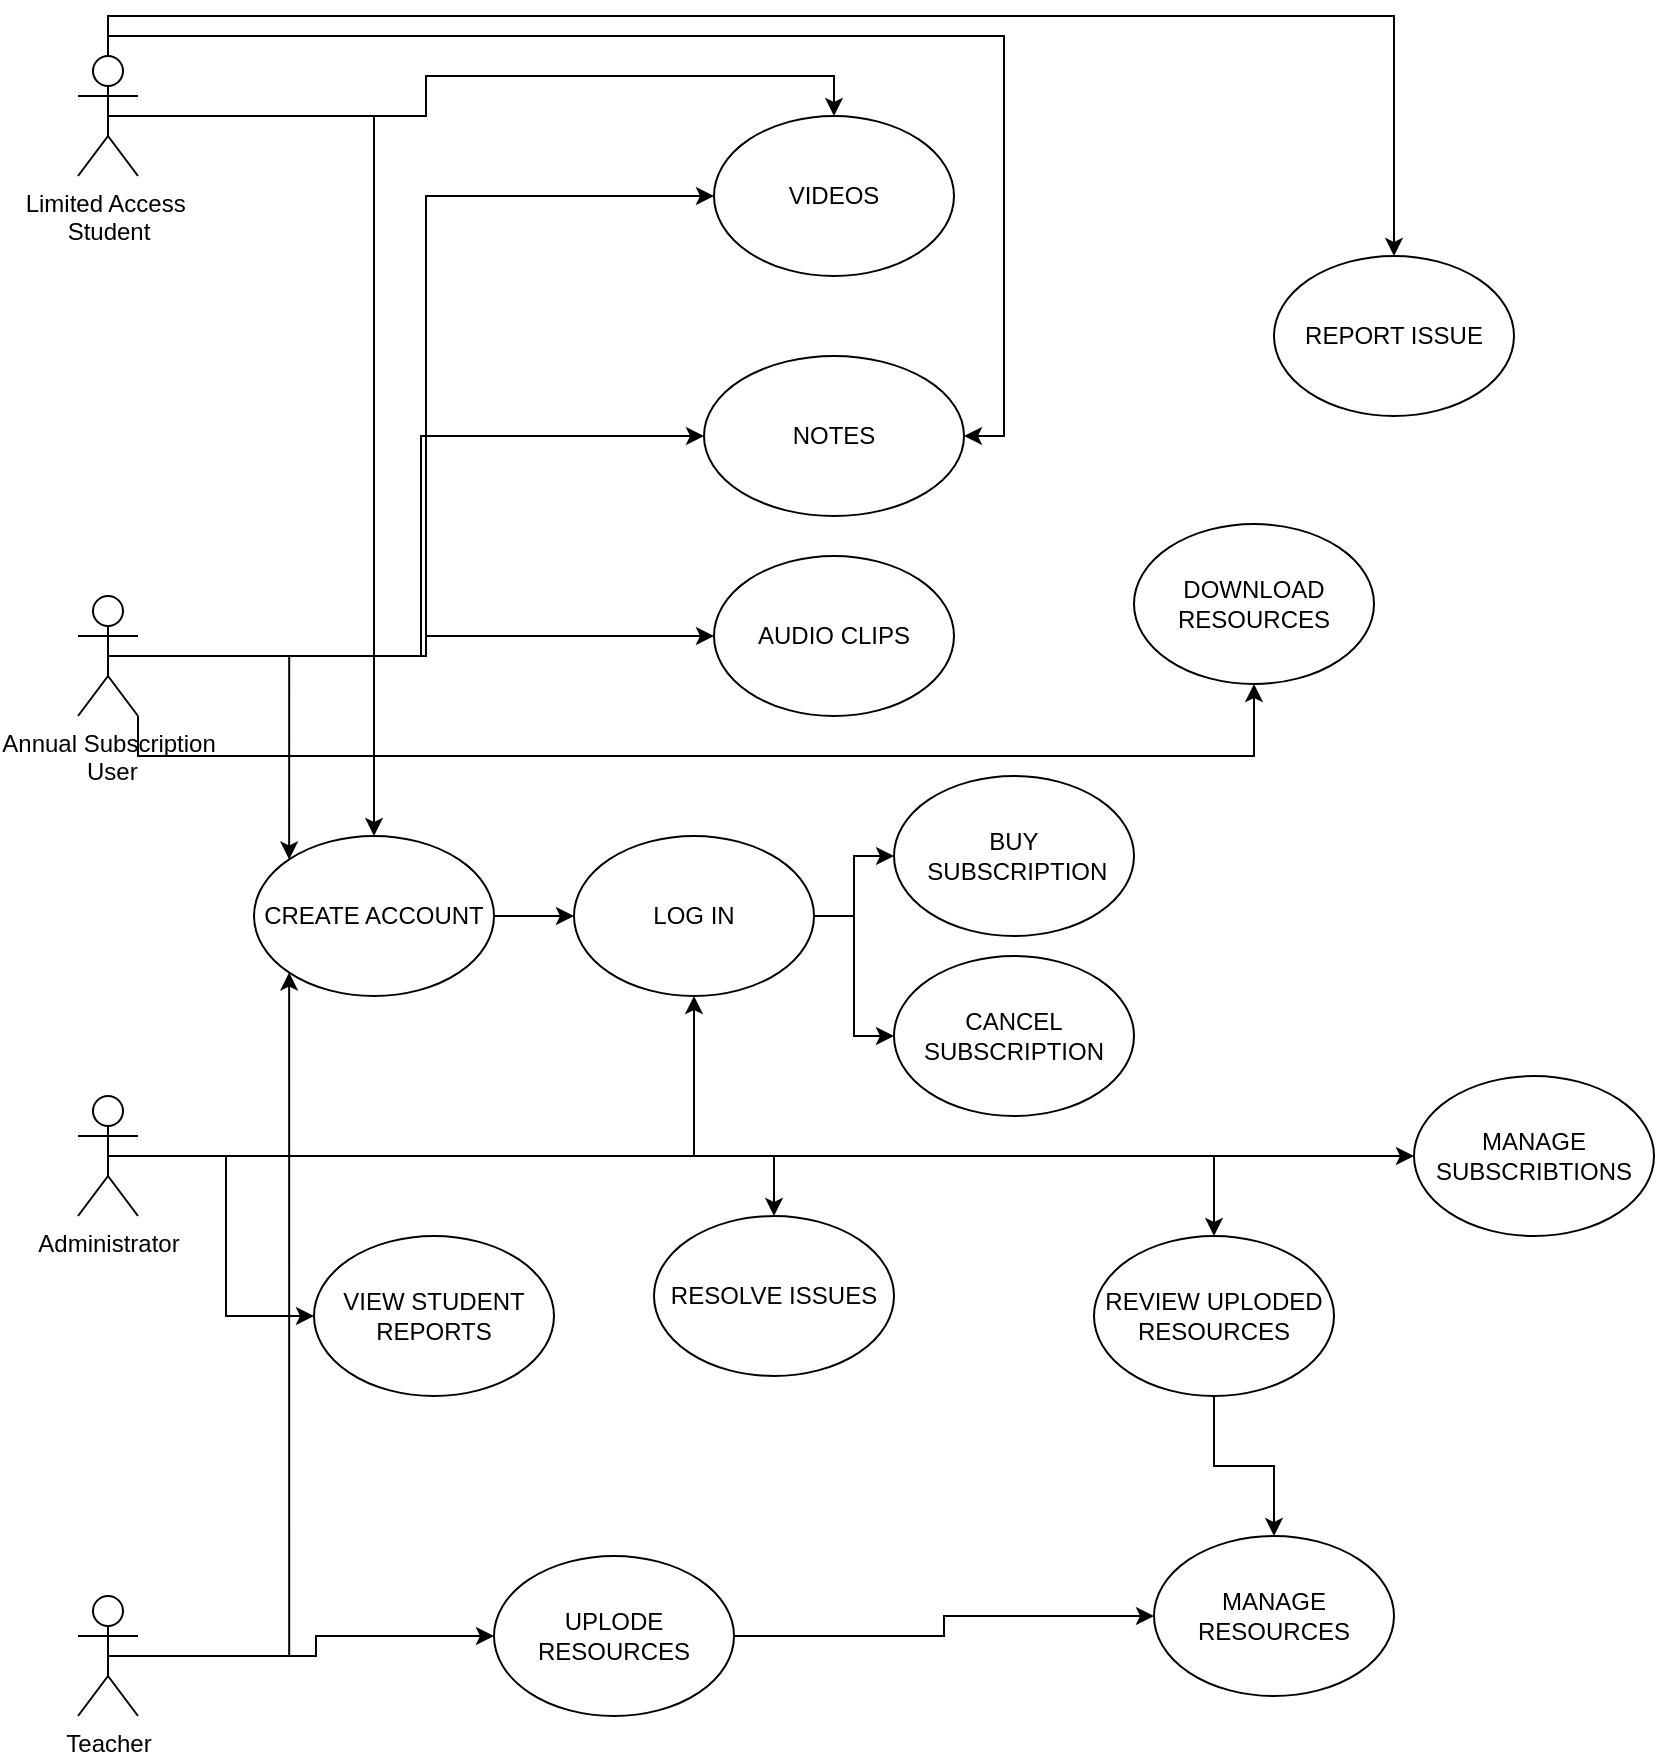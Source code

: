<mxfile version="24.4.13" type="github">
  <diagram name="Page-1" id="Qnp5LoeZeAwPcRKXfv9F">
    <mxGraphModel dx="2356" dy="594" grid="1" gridSize="10" guides="1" tooltips="1" connect="1" arrows="1" fold="1" page="1" pageScale="1" pageWidth="1169" pageHeight="827" math="0" shadow="0">
      <root>
        <mxCell id="0" />
        <mxCell id="1" parent="0" />
        <mxCell id="VknYY6ntaXjLvS-RHZ1p-62" style="edgeStyle=orthogonalEdgeStyle;rounded=0;orthogonalLoop=1;jettySize=auto;html=1;exitX=0.5;exitY=0.5;exitDx=0;exitDy=0;exitPerimeter=0;entryX=0;entryY=0;entryDx=0;entryDy=0;" edge="1" parent="1" source="VknYY6ntaXjLvS-RHZ1p-2" target="VknYY6ntaXjLvS-RHZ1p-52">
          <mxGeometry relative="1" as="geometry" />
        </mxCell>
        <mxCell id="VknYY6ntaXjLvS-RHZ1p-69" style="edgeStyle=orthogonalEdgeStyle;rounded=0;orthogonalLoop=1;jettySize=auto;html=1;exitX=0.5;exitY=0.5;exitDx=0;exitDy=0;exitPerimeter=0;entryX=0;entryY=0.5;entryDx=0;entryDy=0;" edge="1" parent="1" source="VknYY6ntaXjLvS-RHZ1p-2" target="VknYY6ntaXjLvS-RHZ1p-21">
          <mxGeometry relative="1" as="geometry" />
        </mxCell>
        <mxCell id="VknYY6ntaXjLvS-RHZ1p-70" style="edgeStyle=orthogonalEdgeStyle;rounded=0;orthogonalLoop=1;jettySize=auto;html=1;exitX=0.5;exitY=0.5;exitDx=0;exitDy=0;exitPerimeter=0;entryX=0;entryY=0.5;entryDx=0;entryDy=0;" edge="1" parent="1" source="VknYY6ntaXjLvS-RHZ1p-2" target="VknYY6ntaXjLvS-RHZ1p-26">
          <mxGeometry relative="1" as="geometry" />
        </mxCell>
        <mxCell id="VknYY6ntaXjLvS-RHZ1p-71" style="edgeStyle=orthogonalEdgeStyle;rounded=0;orthogonalLoop=1;jettySize=auto;html=1;exitX=0.5;exitY=0.5;exitDx=0;exitDy=0;exitPerimeter=0;entryX=0;entryY=0.5;entryDx=0;entryDy=0;" edge="1" parent="1" source="VknYY6ntaXjLvS-RHZ1p-2" target="VknYY6ntaXjLvS-RHZ1p-15">
          <mxGeometry relative="1" as="geometry" />
        </mxCell>
        <mxCell id="VknYY6ntaXjLvS-RHZ1p-73" style="edgeStyle=orthogonalEdgeStyle;rounded=0;orthogonalLoop=1;jettySize=auto;html=1;exitX=1;exitY=1;exitDx=0;exitDy=0;exitPerimeter=0;entryX=0.5;entryY=1;entryDx=0;entryDy=0;" edge="1" parent="1" source="VknYY6ntaXjLvS-RHZ1p-2" target="VknYY6ntaXjLvS-RHZ1p-24">
          <mxGeometry relative="1" as="geometry" />
        </mxCell>
        <mxCell id="VknYY6ntaXjLvS-RHZ1p-2" value="&lt;div&gt;Annual Subscription&lt;/div&gt;&lt;div&gt;&amp;nbsp;User&lt;/div&gt;" style="shape=umlActor;verticalLabelPosition=bottom;verticalAlign=top;html=1;outlineConnect=0;" vertex="1" parent="1">
          <mxGeometry x="32" y="370" width="30" height="60" as="geometry" />
        </mxCell>
        <mxCell id="VknYY6ntaXjLvS-RHZ1p-55" style="edgeStyle=orthogonalEdgeStyle;rounded=0;orthogonalLoop=1;jettySize=auto;html=1;exitX=0.5;exitY=0.5;exitDx=0;exitDy=0;exitPerimeter=0;" edge="1" parent="1" source="VknYY6ntaXjLvS-RHZ1p-5" target="VknYY6ntaXjLvS-RHZ1p-52">
          <mxGeometry relative="1" as="geometry" />
        </mxCell>
        <mxCell id="VknYY6ntaXjLvS-RHZ1p-68" style="edgeStyle=orthogonalEdgeStyle;rounded=0;orthogonalLoop=1;jettySize=auto;html=1;exitX=0.5;exitY=0.5;exitDx=0;exitDy=0;exitPerimeter=0;entryX=0.5;entryY=0;entryDx=0;entryDy=0;" edge="1" parent="1" source="VknYY6ntaXjLvS-RHZ1p-5" target="VknYY6ntaXjLvS-RHZ1p-15">
          <mxGeometry relative="1" as="geometry" />
        </mxCell>
        <mxCell id="VknYY6ntaXjLvS-RHZ1p-72" style="edgeStyle=orthogonalEdgeStyle;rounded=0;orthogonalLoop=1;jettySize=auto;html=1;exitX=0.5;exitY=0.5;exitDx=0;exitDy=0;exitPerimeter=0;entryX=1;entryY=0.5;entryDx=0;entryDy=0;" edge="1" parent="1" source="VknYY6ntaXjLvS-RHZ1p-5" target="VknYY6ntaXjLvS-RHZ1p-21">
          <mxGeometry relative="1" as="geometry">
            <Array as="points">
              <mxPoint x="47" y="90" />
              <mxPoint x="495" y="90" />
              <mxPoint x="495" y="290" />
            </Array>
          </mxGeometry>
        </mxCell>
        <mxCell id="VknYY6ntaXjLvS-RHZ1p-74" style="edgeStyle=orthogonalEdgeStyle;rounded=0;orthogonalLoop=1;jettySize=auto;html=1;exitX=0.5;exitY=0;exitDx=0;exitDy=0;exitPerimeter=0;entryX=0.5;entryY=0;entryDx=0;entryDy=0;" edge="1" parent="1" source="VknYY6ntaXjLvS-RHZ1p-5" target="VknYY6ntaXjLvS-RHZ1p-31">
          <mxGeometry relative="1" as="geometry" />
        </mxCell>
        <mxCell id="VknYY6ntaXjLvS-RHZ1p-5" value="&lt;div&gt;Limited Access&amp;nbsp;&lt;/div&gt;&lt;div&gt;Student&lt;/div&gt;" style="shape=umlActor;verticalLabelPosition=bottom;verticalAlign=top;html=1;outlineConnect=0;" vertex="1" parent="1">
          <mxGeometry x="32" y="100" width="30" height="60" as="geometry" />
        </mxCell>
        <mxCell id="VknYY6ntaXjLvS-RHZ1p-64" style="edgeStyle=orthogonalEdgeStyle;rounded=0;orthogonalLoop=1;jettySize=auto;html=1;exitX=0.5;exitY=0.5;exitDx=0;exitDy=0;exitPerimeter=0;entryX=0.5;entryY=1;entryDx=0;entryDy=0;" edge="1" parent="1" source="VknYY6ntaXjLvS-RHZ1p-9" target="VknYY6ntaXjLvS-RHZ1p-17">
          <mxGeometry relative="1" as="geometry" />
        </mxCell>
        <mxCell id="VknYY6ntaXjLvS-RHZ1p-75" style="edgeStyle=orthogonalEdgeStyle;rounded=0;orthogonalLoop=1;jettySize=auto;html=1;exitX=0.5;exitY=0.5;exitDx=0;exitDy=0;exitPerimeter=0;entryX=0;entryY=0.5;entryDx=0;entryDy=0;" edge="1" parent="1" source="VknYY6ntaXjLvS-RHZ1p-9" target="VknYY6ntaXjLvS-RHZ1p-32">
          <mxGeometry relative="1" as="geometry" />
        </mxCell>
        <mxCell id="VknYY6ntaXjLvS-RHZ1p-76" style="edgeStyle=orthogonalEdgeStyle;rounded=0;orthogonalLoop=1;jettySize=auto;html=1;exitX=0.5;exitY=0.5;exitDx=0;exitDy=0;exitPerimeter=0;" edge="1" parent="1" source="VknYY6ntaXjLvS-RHZ1p-9" target="VknYY6ntaXjLvS-RHZ1p-30">
          <mxGeometry relative="1" as="geometry" />
        </mxCell>
        <mxCell id="VknYY6ntaXjLvS-RHZ1p-78" style="edgeStyle=orthogonalEdgeStyle;rounded=0;orthogonalLoop=1;jettySize=auto;html=1;exitX=0.5;exitY=0.5;exitDx=0;exitDy=0;exitPerimeter=0;entryX=0.5;entryY=0;entryDx=0;entryDy=0;" edge="1" parent="1" source="VknYY6ntaXjLvS-RHZ1p-9" target="VknYY6ntaXjLvS-RHZ1p-77">
          <mxGeometry relative="1" as="geometry" />
        </mxCell>
        <mxCell id="VknYY6ntaXjLvS-RHZ1p-80" style="edgeStyle=orthogonalEdgeStyle;rounded=0;orthogonalLoop=1;jettySize=auto;html=1;exitX=0.5;exitY=0.5;exitDx=0;exitDy=0;exitPerimeter=0;" edge="1" parent="1" source="VknYY6ntaXjLvS-RHZ1p-9" target="VknYY6ntaXjLvS-RHZ1p-79">
          <mxGeometry relative="1" as="geometry" />
        </mxCell>
        <mxCell id="VknYY6ntaXjLvS-RHZ1p-9" value="Administrator&lt;br&gt;&lt;div&gt;&lt;br&gt;&lt;/div&gt;" style="shape=umlActor;verticalLabelPosition=bottom;verticalAlign=top;html=1;outlineConnect=0;" vertex="1" parent="1">
          <mxGeometry x="32" y="620" width="30" height="60" as="geometry" />
        </mxCell>
        <mxCell id="VknYY6ntaXjLvS-RHZ1p-42" style="edgeStyle=orthogonalEdgeStyle;rounded=0;orthogonalLoop=1;jettySize=auto;html=1;exitX=0.5;exitY=0.5;exitDx=0;exitDy=0;exitPerimeter=0;entryX=0;entryY=0.5;entryDx=0;entryDy=0;" edge="1" parent="1" source="VknYY6ntaXjLvS-RHZ1p-12" target="VknYY6ntaXjLvS-RHZ1p-28">
          <mxGeometry relative="1" as="geometry" />
        </mxCell>
        <mxCell id="VknYY6ntaXjLvS-RHZ1p-56" style="edgeStyle=orthogonalEdgeStyle;rounded=0;orthogonalLoop=1;jettySize=auto;html=1;exitX=0.5;exitY=0.5;exitDx=0;exitDy=0;exitPerimeter=0;entryX=0;entryY=1;entryDx=0;entryDy=0;" edge="1" parent="1" source="VknYY6ntaXjLvS-RHZ1p-12" target="VknYY6ntaXjLvS-RHZ1p-52">
          <mxGeometry relative="1" as="geometry" />
        </mxCell>
        <mxCell id="VknYY6ntaXjLvS-RHZ1p-12" value="Teacher" style="shape=umlActor;verticalLabelPosition=bottom;verticalAlign=top;html=1;outlineConnect=0;" vertex="1" parent="1">
          <mxGeometry x="32" y="870" width="30" height="60" as="geometry" />
        </mxCell>
        <mxCell id="VknYY6ntaXjLvS-RHZ1p-15" value="VIDEOS" style="ellipse;whiteSpace=wrap;html=1;" vertex="1" parent="1">
          <mxGeometry x="350" y="130" width="120" height="80" as="geometry" />
        </mxCell>
        <mxCell id="VknYY6ntaXjLvS-RHZ1p-21" value="NOTES" style="ellipse;whiteSpace=wrap;html=1;" vertex="1" parent="1">
          <mxGeometry x="345" y="250" width="130" height="80" as="geometry" />
        </mxCell>
        <mxCell id="VknYY6ntaXjLvS-RHZ1p-22" value="CANCEL SUBSCRIPTION" style="ellipse;whiteSpace=wrap;html=1;" vertex="1" parent="1">
          <mxGeometry x="440" y="550" width="120" height="80" as="geometry" />
        </mxCell>
        <mxCell id="VknYY6ntaXjLvS-RHZ1p-24" value="DOWNLOAD RESOURCES" style="ellipse;whiteSpace=wrap;html=1;" vertex="1" parent="1">
          <mxGeometry x="560" y="334" width="120" height="80" as="geometry" />
        </mxCell>
        <mxCell id="VknYY6ntaXjLvS-RHZ1p-26" value="&lt;div&gt;AUDIO CLIPS&lt;/div&gt;" style="ellipse;whiteSpace=wrap;html=1;" vertex="1" parent="1">
          <mxGeometry x="350" y="350" width="120" height="80" as="geometry" />
        </mxCell>
        <mxCell id="VknYY6ntaXjLvS-RHZ1p-27" value="MANAGE RESOURCES" style="ellipse;whiteSpace=wrap;html=1;" vertex="1" parent="1">
          <mxGeometry x="570" y="840" width="120" height="80" as="geometry" />
        </mxCell>
        <mxCell id="VknYY6ntaXjLvS-RHZ1p-45" style="edgeStyle=orthogonalEdgeStyle;rounded=0;orthogonalLoop=1;jettySize=auto;html=1;exitX=1;exitY=0.5;exitDx=0;exitDy=0;entryX=0;entryY=0.5;entryDx=0;entryDy=0;" edge="1" parent="1" source="VknYY6ntaXjLvS-RHZ1p-28" target="VknYY6ntaXjLvS-RHZ1p-27">
          <mxGeometry relative="1" as="geometry" />
        </mxCell>
        <mxCell id="VknYY6ntaXjLvS-RHZ1p-28" value="UPLODE RESOURCES" style="ellipse;whiteSpace=wrap;html=1;" vertex="1" parent="1">
          <mxGeometry x="240" y="850" width="120" height="80" as="geometry" />
        </mxCell>
        <mxCell id="VknYY6ntaXjLvS-RHZ1p-46" style="edgeStyle=orthogonalEdgeStyle;rounded=0;orthogonalLoop=1;jettySize=auto;html=1;exitX=0.5;exitY=1;exitDx=0;exitDy=0;entryX=0.5;entryY=0;entryDx=0;entryDy=0;" edge="1" parent="1" source="VknYY6ntaXjLvS-RHZ1p-30" target="VknYY6ntaXjLvS-RHZ1p-27">
          <mxGeometry relative="1" as="geometry" />
        </mxCell>
        <mxCell id="VknYY6ntaXjLvS-RHZ1p-30" value="REVIEW UPLODED RESOURCES" style="ellipse;whiteSpace=wrap;html=1;" vertex="1" parent="1">
          <mxGeometry x="540" y="690" width="120" height="80" as="geometry" />
        </mxCell>
        <mxCell id="VknYY6ntaXjLvS-RHZ1p-31" value="REPORT ISSUE" style="ellipse;whiteSpace=wrap;html=1;" vertex="1" parent="1">
          <mxGeometry x="630" y="200" width="120" height="80" as="geometry" />
        </mxCell>
        <mxCell id="VknYY6ntaXjLvS-RHZ1p-32" value="VIEW STUDENT&lt;br&gt;REPORTS" style="ellipse;whiteSpace=wrap;html=1;" vertex="1" parent="1">
          <mxGeometry x="150" y="690" width="120" height="80" as="geometry" />
        </mxCell>
        <mxCell id="VknYY6ntaXjLvS-RHZ1p-66" style="edgeStyle=orthogonalEdgeStyle;rounded=0;orthogonalLoop=1;jettySize=auto;html=1;exitX=1;exitY=0.5;exitDx=0;exitDy=0;entryX=0;entryY=0.5;entryDx=0;entryDy=0;" edge="1" parent="1" source="VknYY6ntaXjLvS-RHZ1p-17" target="VknYY6ntaXjLvS-RHZ1p-22">
          <mxGeometry relative="1" as="geometry" />
        </mxCell>
        <mxCell id="VknYY6ntaXjLvS-RHZ1p-67" style="edgeStyle=orthogonalEdgeStyle;rounded=0;orthogonalLoop=1;jettySize=auto;html=1;exitX=1;exitY=0.5;exitDx=0;exitDy=0;entryX=0;entryY=0.5;entryDx=0;entryDy=0;" edge="1" parent="1" source="VknYY6ntaXjLvS-RHZ1p-17" target="VknYY6ntaXjLvS-RHZ1p-57">
          <mxGeometry relative="1" as="geometry" />
        </mxCell>
        <mxCell id="VknYY6ntaXjLvS-RHZ1p-17" value="LOG IN" style="ellipse;whiteSpace=wrap;html=1;" vertex="1" parent="1">
          <mxGeometry x="280" y="490" width="120" height="80" as="geometry" />
        </mxCell>
        <mxCell id="VknYY6ntaXjLvS-RHZ1p-60" style="edgeStyle=orthogonalEdgeStyle;rounded=0;orthogonalLoop=1;jettySize=auto;html=1;exitX=1;exitY=0.5;exitDx=0;exitDy=0;entryX=0;entryY=0.5;entryDx=0;entryDy=0;" edge="1" parent="1" source="VknYY6ntaXjLvS-RHZ1p-52" target="VknYY6ntaXjLvS-RHZ1p-17">
          <mxGeometry relative="1" as="geometry" />
        </mxCell>
        <mxCell id="VknYY6ntaXjLvS-RHZ1p-52" value="CREATE ACCOUNT" style="ellipse;whiteSpace=wrap;html=1;" vertex="1" parent="1">
          <mxGeometry x="120" y="490" width="120" height="80" as="geometry" />
        </mxCell>
        <mxCell id="VknYY6ntaXjLvS-RHZ1p-57" value="BUY&lt;div&gt;&amp;nbsp;SUBSCRIPTION&lt;/div&gt;" style="ellipse;whiteSpace=wrap;html=1;" vertex="1" parent="1">
          <mxGeometry x="440" y="460" width="120" height="80" as="geometry" />
        </mxCell>
        <mxCell id="VknYY6ntaXjLvS-RHZ1p-77" value="RESOLVE ISSUES" style="ellipse;whiteSpace=wrap;html=1;" vertex="1" parent="1">
          <mxGeometry x="320" y="680" width="120" height="80" as="geometry" />
        </mxCell>
        <mxCell id="VknYY6ntaXjLvS-RHZ1p-79" value="MANAGE SUBSCRIBTIONS" style="ellipse;whiteSpace=wrap;html=1;" vertex="1" parent="1">
          <mxGeometry x="700" y="610" width="120" height="80" as="geometry" />
        </mxCell>
      </root>
    </mxGraphModel>
  </diagram>
</mxfile>

